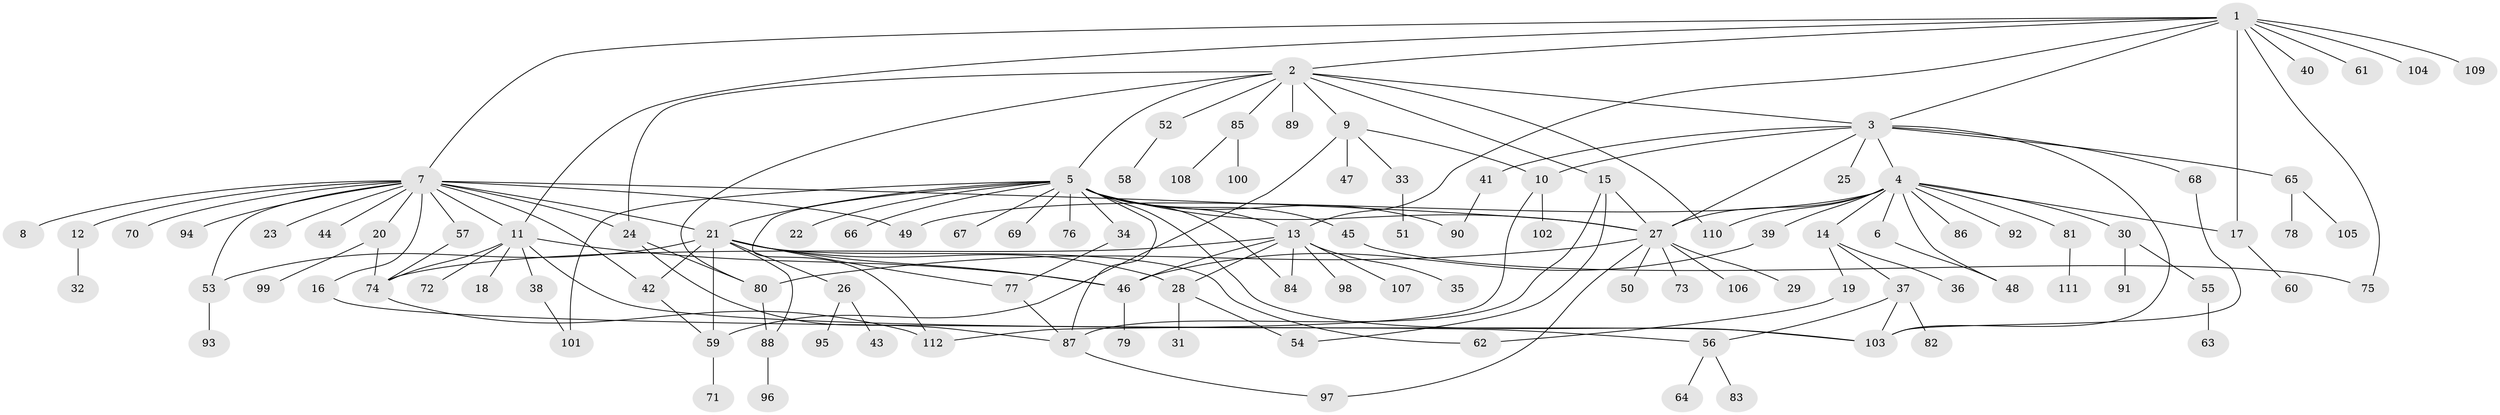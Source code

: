 // coarse degree distribution, {6: 0.01282051282051282, 1: 0.6025641025641025, 14: 0.02564102564102564, 5: 0.01282051282051282, 2: 0.24358974358974358, 8: 0.01282051282051282, 4: 0.038461538461538464, 3: 0.01282051282051282, 11: 0.01282051282051282, 26: 0.01282051282051282, 12: 0.01282051282051282}
// Generated by graph-tools (version 1.1) at 2025/50/03/04/25 21:50:57]
// undirected, 112 vertices, 157 edges
graph export_dot {
graph [start="1"]
  node [color=gray90,style=filled];
  1;
  2;
  3;
  4;
  5;
  6;
  7;
  8;
  9;
  10;
  11;
  12;
  13;
  14;
  15;
  16;
  17;
  18;
  19;
  20;
  21;
  22;
  23;
  24;
  25;
  26;
  27;
  28;
  29;
  30;
  31;
  32;
  33;
  34;
  35;
  36;
  37;
  38;
  39;
  40;
  41;
  42;
  43;
  44;
  45;
  46;
  47;
  48;
  49;
  50;
  51;
  52;
  53;
  54;
  55;
  56;
  57;
  58;
  59;
  60;
  61;
  62;
  63;
  64;
  65;
  66;
  67;
  68;
  69;
  70;
  71;
  72;
  73;
  74;
  75;
  76;
  77;
  78;
  79;
  80;
  81;
  82;
  83;
  84;
  85;
  86;
  87;
  88;
  89;
  90;
  91;
  92;
  93;
  94;
  95;
  96;
  97;
  98;
  99;
  100;
  101;
  102;
  103;
  104;
  105;
  106;
  107;
  108;
  109;
  110;
  111;
  112;
  1 -- 2;
  1 -- 3;
  1 -- 7;
  1 -- 11;
  1 -- 13;
  1 -- 17;
  1 -- 40;
  1 -- 61;
  1 -- 75;
  1 -- 104;
  1 -- 109;
  2 -- 3;
  2 -- 5;
  2 -- 9;
  2 -- 15;
  2 -- 24;
  2 -- 52;
  2 -- 80;
  2 -- 85;
  2 -- 89;
  2 -- 110;
  3 -- 4;
  3 -- 10;
  3 -- 25;
  3 -- 27;
  3 -- 41;
  3 -- 65;
  3 -- 68;
  3 -- 103;
  4 -- 6;
  4 -- 14;
  4 -- 17;
  4 -- 27;
  4 -- 30;
  4 -- 39;
  4 -- 48;
  4 -- 49;
  4 -- 81;
  4 -- 86;
  4 -- 92;
  4 -- 110;
  5 -- 13;
  5 -- 21;
  5 -- 22;
  5 -- 27;
  5 -- 34;
  5 -- 45;
  5 -- 66;
  5 -- 67;
  5 -- 69;
  5 -- 76;
  5 -- 84;
  5 -- 87;
  5 -- 90;
  5 -- 101;
  5 -- 103;
  5 -- 112;
  6 -- 48;
  7 -- 8;
  7 -- 11;
  7 -- 12;
  7 -- 16;
  7 -- 20;
  7 -- 21;
  7 -- 23;
  7 -- 24;
  7 -- 27;
  7 -- 42;
  7 -- 44;
  7 -- 49;
  7 -- 53;
  7 -- 57;
  7 -- 70;
  7 -- 94;
  9 -- 10;
  9 -- 33;
  9 -- 47;
  9 -- 59;
  10 -- 102;
  10 -- 112;
  11 -- 18;
  11 -- 38;
  11 -- 46;
  11 -- 72;
  11 -- 74;
  11 -- 103;
  12 -- 32;
  13 -- 28;
  13 -- 35;
  13 -- 46;
  13 -- 74;
  13 -- 84;
  13 -- 98;
  13 -- 107;
  14 -- 19;
  14 -- 36;
  14 -- 37;
  15 -- 27;
  15 -- 54;
  15 -- 87;
  16 -- 56;
  17 -- 60;
  19 -- 62;
  20 -- 74;
  20 -- 99;
  21 -- 26;
  21 -- 28;
  21 -- 42;
  21 -- 46;
  21 -- 53;
  21 -- 59;
  21 -- 62;
  21 -- 77;
  21 -- 88;
  24 -- 80;
  24 -- 87;
  26 -- 43;
  26 -- 95;
  27 -- 29;
  27 -- 50;
  27 -- 73;
  27 -- 80;
  27 -- 97;
  27 -- 106;
  28 -- 31;
  28 -- 54;
  30 -- 55;
  30 -- 91;
  33 -- 51;
  34 -- 77;
  37 -- 56;
  37 -- 82;
  37 -- 103;
  38 -- 101;
  39 -- 46;
  41 -- 90;
  42 -- 59;
  45 -- 75;
  46 -- 79;
  52 -- 58;
  53 -- 93;
  55 -- 63;
  56 -- 64;
  56 -- 83;
  57 -- 74;
  59 -- 71;
  65 -- 78;
  65 -- 105;
  68 -- 103;
  74 -- 112;
  77 -- 87;
  80 -- 88;
  81 -- 111;
  85 -- 100;
  85 -- 108;
  87 -- 97;
  88 -- 96;
}

